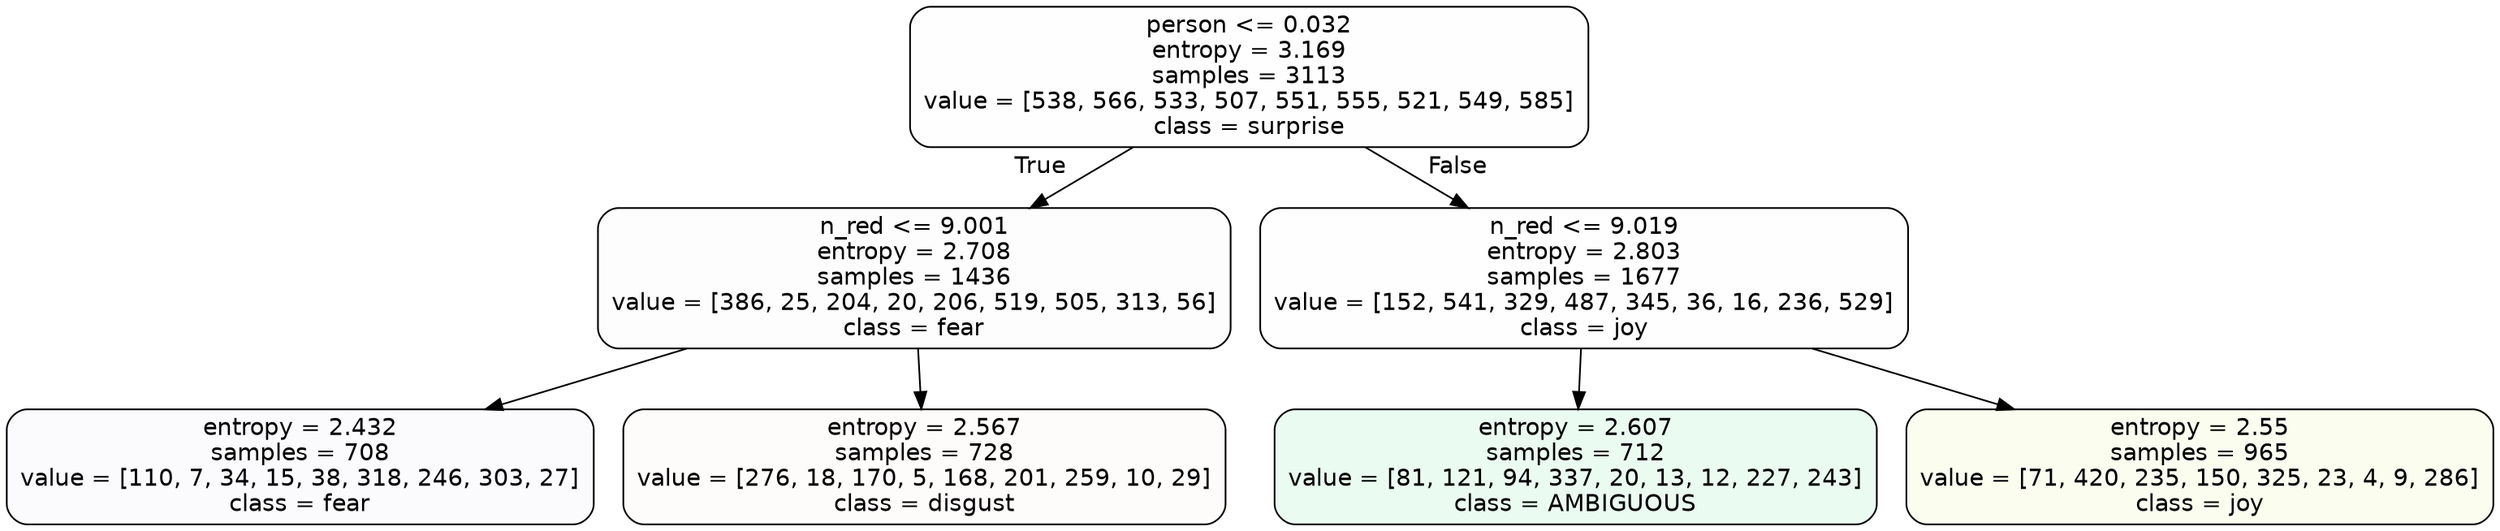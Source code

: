 digraph Tree {
node [shape=box, style="filled, rounded", color="black", fontname=helvetica] ;
edge [fontname=helvetica] ;
0 [label="person <= 0.032\nentropy = 3.169\nsamples = 3113\nvalue = [538, 566, 533, 507, 551, 555, 521, 549, 585]\nclass = surprise", fillcolor="#e5396401"] ;
1 [label="n_red <= 9.001\nentropy = 2.708\nsamples = 1436\nvalue = [386, 25, 204, 20, 206, 519, 505, 313, 56]\nclass = fear", fillcolor="#3964e502"] ;
0 -> 1 [labeldistance=2.5, labelangle=45, headlabel="True"] ;
2 [label="entropy = 2.432\nsamples = 708\nvalue = [110, 7, 34, 15, 38, 318, 246, 303, 27]\nclass = fear", fillcolor="#3964e505"] ;
1 -> 2 ;
3 [label="entropy = 2.567\nsamples = 728\nvalue = [276, 18, 170, 5, 168, 201, 259, 10, 29]\nclass = disgust", fillcolor="#e5813905"] ;
1 -> 3 ;
4 [label="n_red <= 9.019\nentropy = 2.803\nsamples = 1677\nvalue = [152, 541, 329, 487, 345, 36, 16, 236, 529]\nclass = joy", fillcolor="#d7e53901"] ;
0 -> 4 [labeldistance=2.5, labelangle=-45, headlabel="False"] ;
5 [label="entropy = 2.607\nsamples = 712\nvalue = [81, 121, 94, 337, 20, 13, 12, 227, 243]\nclass = AMBIGUOUS", fillcolor="#39e5811a"] ;
4 -> 5 ;
6 [label="entropy = 2.55\nsamples = 965\nvalue = [71, 420, 235, 150, 325, 23, 4, 9, 286]\nclass = joy", fillcolor="#d7e53914"] ;
4 -> 6 ;
}
